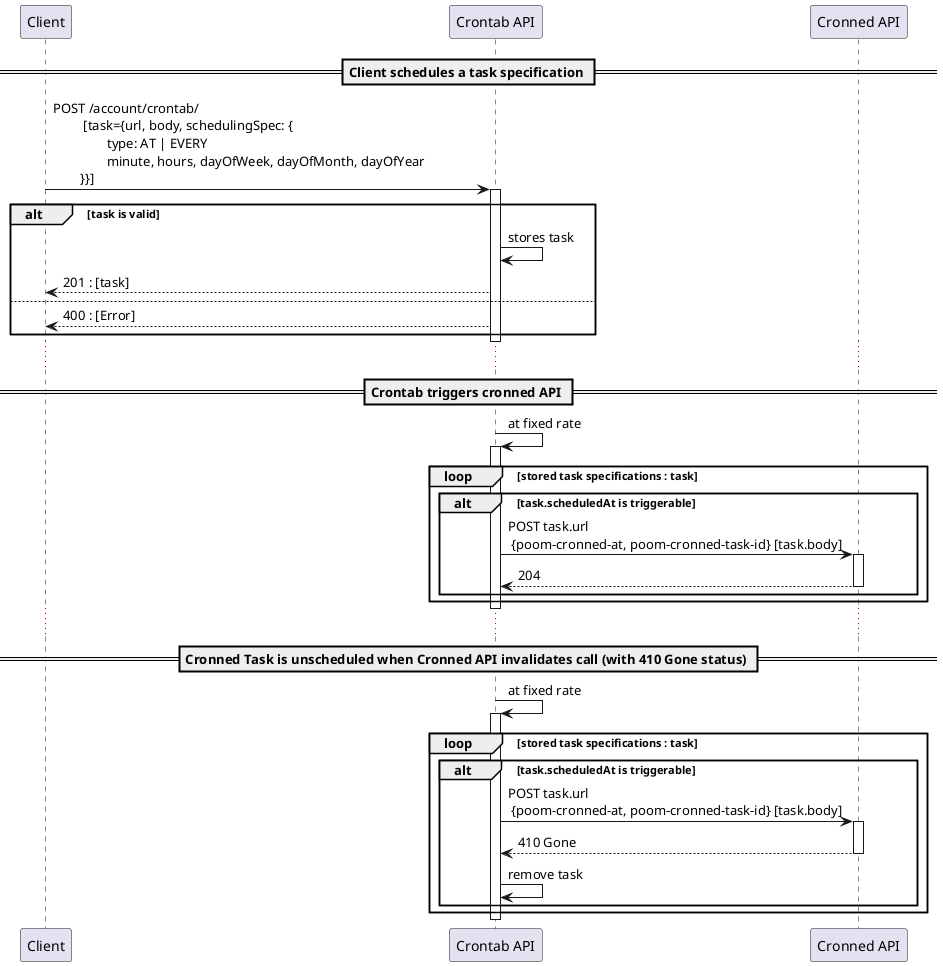 @startuml

participant "Client" as client
participant "Crontab API" as crontab
participant "Cronned API" as cronned

== Client schedules a task specification ==

client -> crontab: POST /account/crontab/ \n \
        [task={url, body, schedulingSpec: {\n\
                type: AT | EVERY\n\
                minute, hours, dayOfWeek, dayOfMonth, dayOfYear\
                \n\
        }}]
activate crontab
    alt task is valid
        crontab -> crontab: stores task
        client <-- crontab: 201 : [task]
    else
        client <-- crontab: 400 : [Error]
    end
deactivate crontab

...

== Crontab triggers cronned API ==

crontab -> crontab: at fixed rate
activate crontab
    loop stored task specifications : task
        alt task.scheduledAt is triggerable
            crontab -> cronned: POST task.url \n {poom-cronned-at, poom-cronned-task-id} [task.body]
            activate cronned
            crontab <-- cronned: 204
            deactivate cronned
        end
    end
deactivate crontab

...

== Cronned Task is unscheduled when Cronned API invalidates call (with 410 Gone status) ==

crontab -> crontab: at fixed rate
activate crontab
    loop stored task specifications : task
        alt task.scheduledAt is triggerable
            crontab -> cronned: POST task.url \n {poom-cronned-at, poom-cronned-task-id} [task.body]
            activate cronned
            crontab <-- cronned: 410 Gone
            deactivate cronned
            crontab -> crontab: remove task

        end
    end
deactivate crontab

@enduml